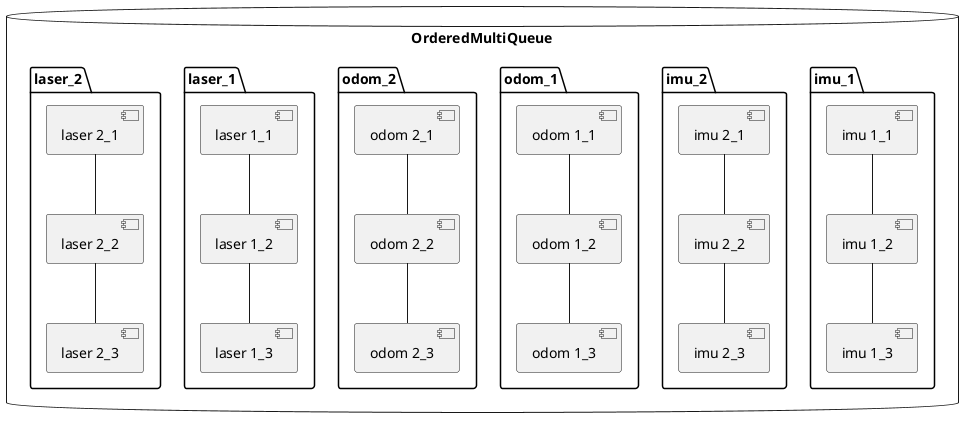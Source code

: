 @startuml
database "OrderedMultiQueue" {
  folder "imu_1" {
	[imu 1_1]
	[imu 1_2]
	[imu 1_3]
  }
  folder "imu_2" {
	[imu 2_1]
	[imu 2_2]
	[imu 2_3]
  }
  folder "odom_1" {
	[odom 1_1]
	[odom 1_2]
	[odom 1_3]
  }
  folder "odom_2" {
	[odom 2_1]
	[odom 2_2]
	[odom 2_3]
  }
  folder "laser_1" {
	  [laser 1_1]
	  [laser 1_2]
	  [laser 1_3]
  }
  folder "laser_2" {
	  [laser 2_1]
	  [laser 2_2]
	  [laser 2_3]
  }
}
[imu 1_1] -down- [imu 1_2]
[imu 1_2] -down- [imu 1_3]
[imu 2_1] -down- [imu 2_2]
[imu 2_2] -down- [imu 2_3]

[odom 1_1] -down- [odom 1_2]
[odom 1_2] -down- [odom 1_3]
[odom 2_1] -down- [odom 2_2]
[odom 2_2] -down- [odom 2_3]

[laser 1_1] -down- [laser 1_2]
[laser 1_2] -down- [laser 1_3]
[laser 2_1] -down- [laser 2_2]
[laser 2_2] -down- [laser 2_3]
@enduml